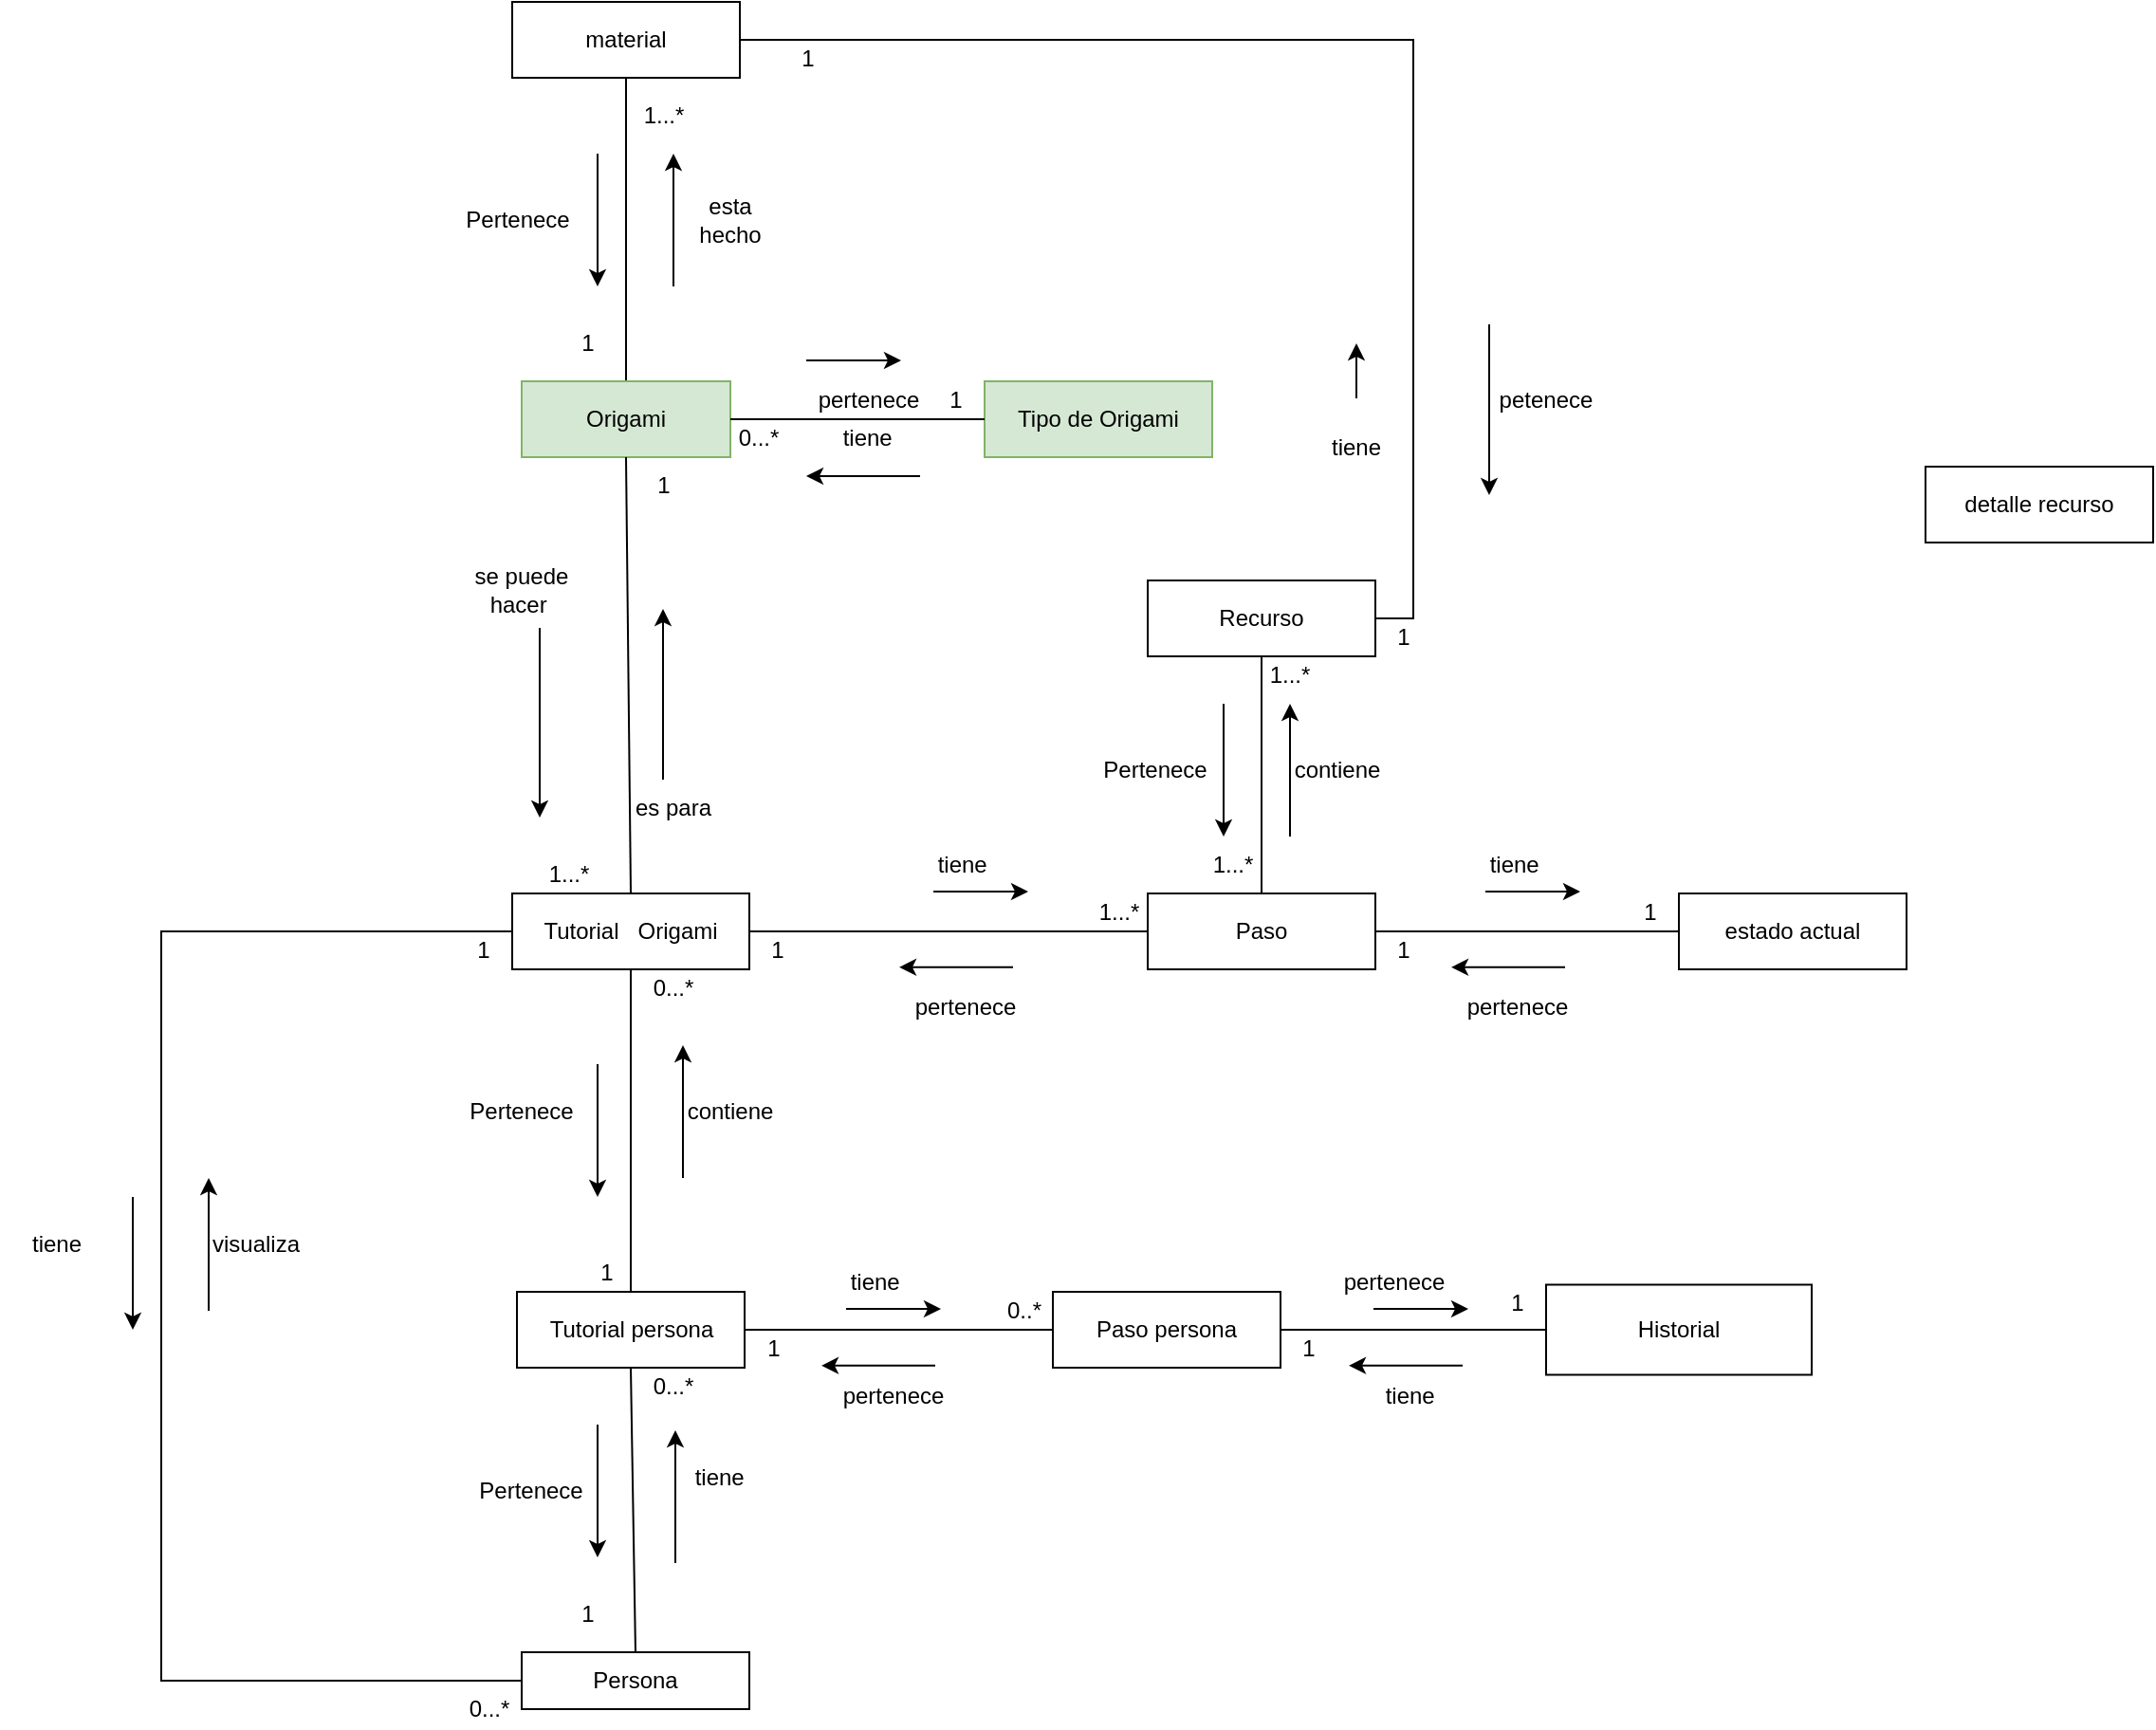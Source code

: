 <mxfile version="20.2.7" type="github">
  <diagram id="qQjOGNZVM2u2vZWcB5vZ" name="Página-1">
    <mxGraphModel dx="2211" dy="1874" grid="1" gridSize="10" guides="1" tooltips="1" connect="1" arrows="1" fold="1" page="1" pageScale="1" pageWidth="827" pageHeight="1169" math="0" shadow="0">
      <root>
        <mxCell id="0" />
        <mxCell id="1" parent="0" />
        <mxCell id="uiCKqk8TsC3t00TrTfl8-2" value="Tipo de Origami" style="rounded=0;whiteSpace=wrap;html=1;fillColor=#d5e8d4;strokeColor=#82b366;" parent="1" vertex="1">
          <mxGeometry x="424" y="40" width="120" height="40" as="geometry" />
        </mxCell>
        <mxCell id="HBWo0hRsCbB8HQdKFILf-37" style="edgeStyle=orthogonalEdgeStyle;rounded=0;orthogonalLoop=1;jettySize=auto;html=1;exitX=0.5;exitY=0;exitDx=0;exitDy=0;entryX=0.5;entryY=1;entryDx=0;entryDy=0;endArrow=none;endFill=0;" edge="1" parent="1" source="uiCKqk8TsC3t00TrTfl8-4" target="HBWo0hRsCbB8HQdKFILf-36">
          <mxGeometry relative="1" as="geometry" />
        </mxCell>
        <mxCell id="uiCKqk8TsC3t00TrTfl8-4" value="Origami" style="rounded=0;whiteSpace=wrap;html=1;fillColor=#d5e8d4;strokeColor=#82b366;" parent="1" vertex="1">
          <mxGeometry x="180" y="40" width="110" height="40" as="geometry" />
        </mxCell>
        <mxCell id="uiCKqk8TsC3t00TrTfl8-8" value="Historial" style="rounded=0;whiteSpace=wrap;html=1;" parent="1" vertex="1">
          <mxGeometry x="720" y="516.25" width="140" height="47.5" as="geometry" />
        </mxCell>
        <mxCell id="uiCKqk8TsC3t00TrTfl8-10" value="" style="endArrow=none;html=1;rounded=0;entryX=0;entryY=0.5;entryDx=0;entryDy=0;exitX=1;exitY=0.5;exitDx=0;exitDy=0;" parent="1" source="uiCKqk8TsC3t00TrTfl8-4" target="uiCKqk8TsC3t00TrTfl8-2" edge="1">
          <mxGeometry width="50" height="50" relative="1" as="geometry">
            <mxPoint x="300" y="210" as="sourcePoint" />
            <mxPoint x="350" y="160" as="targetPoint" />
          </mxGeometry>
        </mxCell>
        <mxCell id="HBWo0hRsCbB8HQdKFILf-24" style="edgeStyle=orthogonalEdgeStyle;rounded=0;orthogonalLoop=1;jettySize=auto;html=1;exitX=0;exitY=0.5;exitDx=0;exitDy=0;entryX=0;entryY=0.5;entryDx=0;entryDy=0;endArrow=none;endFill=0;" edge="1" parent="1" source="uiCKqk8TsC3t00TrTfl8-11" target="uiCKqk8TsC3t00TrTfl8-16">
          <mxGeometry relative="1" as="geometry">
            <Array as="points">
              <mxPoint x="-10" y="725" />
              <mxPoint x="-10" y="330" />
            </Array>
          </mxGeometry>
        </mxCell>
        <mxCell id="uiCKqk8TsC3t00TrTfl8-11" value="Persona" style="rounded=0;whiteSpace=wrap;html=1;" parent="1" vertex="1">
          <mxGeometry x="180" y="710" width="120" height="30" as="geometry" />
        </mxCell>
        <mxCell id="uiCKqk8TsC3t00TrTfl8-13" value="" style="endArrow=none;html=1;rounded=0;exitX=0.5;exitY=1;exitDx=0;exitDy=0;entryX=0.5;entryY=0;entryDx=0;entryDy=0;" parent="1" source="uiCKqk8TsC3t00TrTfl8-4" target="uiCKqk8TsC3t00TrTfl8-16" edge="1">
          <mxGeometry width="50" height="50" relative="1" as="geometry">
            <mxPoint x="580" y="210" as="sourcePoint" />
            <mxPoint x="230" y="180" as="targetPoint" />
          </mxGeometry>
        </mxCell>
        <mxCell id="HBWo0hRsCbB8HQdKFILf-8" style="edgeStyle=orthogonalEdgeStyle;rounded=0;orthogonalLoop=1;jettySize=auto;html=1;endArrow=none;endFill=0;" edge="1" parent="1" source="uiCKqk8TsC3t00TrTfl8-16" target="HBWo0hRsCbB8HQdKFILf-2">
          <mxGeometry relative="1" as="geometry">
            <mxPoint x="350" y="330" as="targetPoint" />
          </mxGeometry>
        </mxCell>
        <mxCell id="uiCKqk8TsC3t00TrTfl8-16" value="Tutorial&amp;nbsp; &amp;nbsp;Origami" style="rounded=0;whiteSpace=wrap;html=1;" parent="1" vertex="1">
          <mxGeometry x="175" y="310" width="125" height="40" as="geometry" />
        </mxCell>
        <mxCell id="uiCKqk8TsC3t00TrTfl8-18" value="" style="endArrow=none;html=1;rounded=0;entryX=0.5;entryY=1;entryDx=0;entryDy=0;exitX=0.5;exitY=0;exitDx=0;exitDy=0;" parent="1" source="uiCKqk8TsC3t00TrTfl8-11" target="HBWo0hRsCbB8HQdKFILf-3" edge="1">
          <mxGeometry width="50" height="50" relative="1" as="geometry">
            <mxPoint x="290" y="290" as="sourcePoint" />
            <mxPoint x="340" y="230" as="targetPoint" />
          </mxGeometry>
        </mxCell>
        <mxCell id="uiCKqk8TsC3t00TrTfl8-19" value="" style="endArrow=classic;html=1;rounded=0;" parent="1" edge="1">
          <mxGeometry width="50" height="50" relative="1" as="geometry">
            <mxPoint x="330" y="29" as="sourcePoint" />
            <mxPoint x="380" y="29" as="targetPoint" />
          </mxGeometry>
        </mxCell>
        <mxCell id="uiCKqk8TsC3t00TrTfl8-20" value="" style="endArrow=classic;html=1;rounded=0;" parent="1" edge="1">
          <mxGeometry width="50" height="50" relative="1" as="geometry">
            <mxPoint x="390" y="90" as="sourcePoint" />
            <mxPoint x="330" y="90" as="targetPoint" />
          </mxGeometry>
        </mxCell>
        <mxCell id="uiCKqk8TsC3t00TrTfl8-21" value="" style="endArrow=classic;html=1;rounded=0;" parent="1" edge="1">
          <mxGeometry width="50" height="50" relative="1" as="geometry">
            <mxPoint x="254.5" y="250" as="sourcePoint" />
            <mxPoint x="254.5" y="160" as="targetPoint" />
          </mxGeometry>
        </mxCell>
        <mxCell id="uiCKqk8TsC3t00TrTfl8-24" value="tiene&amp;nbsp;" style="text;html=1;strokeColor=none;fillColor=none;align=center;verticalAlign=middle;whiteSpace=wrap;rounded=0;" parent="1" vertex="1">
          <mxGeometry x="334" y="55" width="60" height="30" as="geometry" />
        </mxCell>
        <mxCell id="uiCKqk8TsC3t00TrTfl8-26" value="0...*" style="text;html=1;strokeColor=none;fillColor=none;align=center;verticalAlign=middle;whiteSpace=wrap;rounded=0;" parent="1" vertex="1">
          <mxGeometry x="290" y="60" width="30" height="20" as="geometry" />
        </mxCell>
        <mxCell id="uiCKqk8TsC3t00TrTfl8-29" value="" style="endArrow=classic;html=1;rounded=0;" parent="1" edge="1">
          <mxGeometry width="50" height="50" relative="1" as="geometry">
            <mxPoint x="189.5" y="170" as="sourcePoint" />
            <mxPoint x="189.5" y="270" as="targetPoint" />
          </mxGeometry>
        </mxCell>
        <mxCell id="uiCKqk8TsC3t00TrTfl8-32" value="pertenece" style="text;html=1;strokeColor=none;fillColor=none;align=center;verticalAlign=middle;whiteSpace=wrap;rounded=0;" parent="1" vertex="1">
          <mxGeometry x="333" y="40" width="60" height="20" as="geometry" />
        </mxCell>
        <mxCell id="uiCKqk8TsC3t00TrTfl8-34" value="1" style="text;html=1;strokeColor=none;fillColor=none;align=center;verticalAlign=middle;whiteSpace=wrap;rounded=0;" parent="1" vertex="1">
          <mxGeometry x="394" y="40" width="30" height="20" as="geometry" />
        </mxCell>
        <mxCell id="uiCKqk8TsC3t00TrTfl8-35" value="es para" style="text;html=1;strokeColor=none;fillColor=none;align=center;verticalAlign=middle;whiteSpace=wrap;rounded=0;" parent="1" vertex="1">
          <mxGeometry x="230" y="250" width="60" height="30" as="geometry" />
        </mxCell>
        <mxCell id="uiCKqk8TsC3t00TrTfl8-39" value="1...*" style="text;html=1;strokeColor=none;fillColor=none;align=center;verticalAlign=middle;whiteSpace=wrap;rounded=0;" parent="1" vertex="1">
          <mxGeometry x="190" y="290" width="30" height="20" as="geometry" />
        </mxCell>
        <mxCell id="uiCKqk8TsC3t00TrTfl8-43" value="se puede hacer&amp;nbsp;" style="text;html=1;strokeColor=none;fillColor=none;align=center;verticalAlign=middle;whiteSpace=wrap;rounded=0;" parent="1" vertex="1">
          <mxGeometry x="150" y="140" width="60" height="20" as="geometry" />
        </mxCell>
        <mxCell id="uiCKqk8TsC3t00TrTfl8-44" value="1" style="text;html=1;strokeColor=none;fillColor=none;align=center;verticalAlign=middle;whiteSpace=wrap;rounded=0;" parent="1" vertex="1">
          <mxGeometry x="240" y="85" width="30" height="20" as="geometry" />
        </mxCell>
        <mxCell id="9ug6N_WHyPK3IRtUSMED-4" value="" style="endArrow=none;html=1;rounded=0;exitX=1;exitY=0.5;exitDx=0;exitDy=0;entryX=0;entryY=0.5;entryDx=0;entryDy=0;" parent="1" source="HBWo0hRsCbB8HQdKFILf-22" target="uiCKqk8TsC3t00TrTfl8-8" edge="1">
          <mxGeometry width="50" height="50" relative="1" as="geometry">
            <mxPoint x="400" y="460" as="sourcePoint" />
            <mxPoint x="510" y="360" as="targetPoint" />
            <Array as="points" />
          </mxGeometry>
        </mxCell>
        <mxCell id="9ug6N_WHyPK3IRtUSMED-6" value="" style="endArrow=classic;html=1;rounded=0;" parent="1" edge="1">
          <mxGeometry width="50" height="50" relative="1" as="geometry">
            <mxPoint x="261" y="663" as="sourcePoint" />
            <mxPoint x="261" y="593" as="targetPoint" />
          </mxGeometry>
        </mxCell>
        <mxCell id="9ug6N_WHyPK3IRtUSMED-7" value="" style="endArrow=classic;html=1;rounded=0;" parent="1" edge="1">
          <mxGeometry width="50" height="50" relative="1" as="geometry">
            <mxPoint x="220" y="590" as="sourcePoint" />
            <mxPoint x="220" y="660" as="targetPoint" />
          </mxGeometry>
        </mxCell>
        <mxCell id="9ug6N_WHyPK3IRtUSMED-10" value="Pertenece" style="text;html=1;strokeColor=none;fillColor=none;align=center;verticalAlign=middle;whiteSpace=wrap;rounded=0;" parent="1" vertex="1">
          <mxGeometry x="155" y="610" width="60" height="30" as="geometry" />
        </mxCell>
        <mxCell id="9ug6N_WHyPK3IRtUSMED-11" value="tiene&amp;nbsp;" style="text;html=1;strokeColor=none;fillColor=none;align=center;verticalAlign=middle;whiteSpace=wrap;rounded=0;" parent="1" vertex="1">
          <mxGeometry x="256" y="603" width="60" height="30" as="geometry" />
        </mxCell>
        <mxCell id="D1ZlR4FxX_zHrMxvlO14-2" value="estado actual" style="rounded=0;whiteSpace=wrap;html=1;" parent="1" vertex="1">
          <mxGeometry x="790" y="310" width="120" height="40" as="geometry" />
        </mxCell>
        <mxCell id="D1ZlR4FxX_zHrMxvlO14-34" value="Recurso" style="rounded=0;whiteSpace=wrap;html=1;" parent="1" vertex="1">
          <mxGeometry x="510" y="145" width="120" height="40" as="geometry" />
        </mxCell>
        <mxCell id="HBWo0hRsCbB8HQdKFILf-9" style="edgeStyle=orthogonalEdgeStyle;rounded=0;orthogonalLoop=1;jettySize=auto;html=1;entryX=0;entryY=0.5;entryDx=0;entryDy=0;endArrow=none;endFill=0;" edge="1" parent="1" source="HBWo0hRsCbB8HQdKFILf-2" target="D1ZlR4FxX_zHrMxvlO14-2">
          <mxGeometry relative="1" as="geometry" />
        </mxCell>
        <mxCell id="HBWo0hRsCbB8HQdKFILf-10" style="edgeStyle=orthogonalEdgeStyle;rounded=0;orthogonalLoop=1;jettySize=auto;html=1;endArrow=none;endFill=0;" edge="1" parent="1" source="HBWo0hRsCbB8HQdKFILf-2" target="D1ZlR4FxX_zHrMxvlO14-34">
          <mxGeometry relative="1" as="geometry" />
        </mxCell>
        <mxCell id="HBWo0hRsCbB8HQdKFILf-2" value="Paso" style="rounded=0;whiteSpace=wrap;html=1;" vertex="1" parent="1">
          <mxGeometry x="510" y="310" width="120" height="40" as="geometry" />
        </mxCell>
        <mxCell id="HBWo0hRsCbB8HQdKFILf-11" style="edgeStyle=orthogonalEdgeStyle;rounded=0;orthogonalLoop=1;jettySize=auto;html=1;exitX=0.5;exitY=0;exitDx=0;exitDy=0;entryX=0.5;entryY=1;entryDx=0;entryDy=0;endArrow=none;endFill=0;" edge="1" parent="1" source="HBWo0hRsCbB8HQdKFILf-3" target="uiCKqk8TsC3t00TrTfl8-16">
          <mxGeometry relative="1" as="geometry" />
        </mxCell>
        <mxCell id="HBWo0hRsCbB8HQdKFILf-23" style="edgeStyle=orthogonalEdgeStyle;rounded=0;orthogonalLoop=1;jettySize=auto;html=1;exitX=1;exitY=0.5;exitDx=0;exitDy=0;entryX=0;entryY=0.5;entryDx=0;entryDy=0;endArrow=none;endFill=0;" edge="1" parent="1" source="HBWo0hRsCbB8HQdKFILf-3" target="HBWo0hRsCbB8HQdKFILf-22">
          <mxGeometry relative="1" as="geometry" />
        </mxCell>
        <mxCell id="HBWo0hRsCbB8HQdKFILf-3" value="Tutorial persona" style="rounded=0;whiteSpace=wrap;html=1;" vertex="1" parent="1">
          <mxGeometry x="177.5" y="520" width="120" height="40" as="geometry" />
        </mxCell>
        <mxCell id="HBWo0hRsCbB8HQdKFILf-13" value="1" style="text;html=1;strokeColor=none;fillColor=none;align=center;verticalAlign=middle;whiteSpace=wrap;rounded=0;" vertex="1" parent="1">
          <mxGeometry x="200" y="680" width="30" height="20" as="geometry" />
        </mxCell>
        <mxCell id="HBWo0hRsCbB8HQdKFILf-14" value="0...*" style="text;html=1;strokeColor=none;fillColor=none;align=center;verticalAlign=middle;whiteSpace=wrap;rounded=0;" vertex="1" parent="1">
          <mxGeometry x="245" y="560" width="30" height="20" as="geometry" />
        </mxCell>
        <mxCell id="HBWo0hRsCbB8HQdKFILf-16" value="" style="endArrow=classic;html=1;rounded=0;" edge="1" parent="1">
          <mxGeometry width="50" height="50" relative="1" as="geometry">
            <mxPoint x="265" y="460" as="sourcePoint" />
            <mxPoint x="265" y="390" as="targetPoint" />
          </mxGeometry>
        </mxCell>
        <mxCell id="HBWo0hRsCbB8HQdKFILf-17" value="contiene" style="text;html=1;strokeColor=none;fillColor=none;align=center;verticalAlign=middle;whiteSpace=wrap;rounded=0;" vertex="1" parent="1">
          <mxGeometry x="260" y="410" width="60" height="30" as="geometry" />
        </mxCell>
        <mxCell id="HBWo0hRsCbB8HQdKFILf-18" value="Pertenece" style="text;html=1;strokeColor=none;fillColor=none;align=center;verticalAlign=middle;whiteSpace=wrap;rounded=0;" vertex="1" parent="1">
          <mxGeometry x="150" y="410" width="60" height="30" as="geometry" />
        </mxCell>
        <mxCell id="HBWo0hRsCbB8HQdKFILf-19" value="" style="endArrow=classic;html=1;rounded=0;" edge="1" parent="1">
          <mxGeometry width="50" height="50" relative="1" as="geometry">
            <mxPoint x="220" y="400" as="sourcePoint" />
            <mxPoint x="220" y="470" as="targetPoint" />
          </mxGeometry>
        </mxCell>
        <mxCell id="HBWo0hRsCbB8HQdKFILf-21" value="0...*" style="text;html=1;strokeColor=none;fillColor=none;align=center;verticalAlign=middle;whiteSpace=wrap;rounded=0;" vertex="1" parent="1">
          <mxGeometry x="245" y="350" width="30" height="20" as="geometry" />
        </mxCell>
        <mxCell id="HBWo0hRsCbB8HQdKFILf-22" value="Paso persona" style="rounded=0;whiteSpace=wrap;html=1;" vertex="1" parent="1">
          <mxGeometry x="460" y="520" width="120" height="40" as="geometry" />
        </mxCell>
        <mxCell id="HBWo0hRsCbB8HQdKFILf-25" value="tiene" style="text;html=1;strokeColor=none;fillColor=none;align=center;verticalAlign=middle;whiteSpace=wrap;rounded=0;" vertex="1" parent="1">
          <mxGeometry x="-95" y="480" width="60" height="30" as="geometry" />
        </mxCell>
        <mxCell id="HBWo0hRsCbB8HQdKFILf-26" value="" style="endArrow=classic;html=1;rounded=0;" edge="1" parent="1">
          <mxGeometry width="50" height="50" relative="1" as="geometry">
            <mxPoint x="-25" y="470" as="sourcePoint" />
            <mxPoint x="-25" y="540" as="targetPoint" />
          </mxGeometry>
        </mxCell>
        <mxCell id="HBWo0hRsCbB8HQdKFILf-27" value="" style="endArrow=classic;html=1;rounded=0;" edge="1" parent="1">
          <mxGeometry width="50" height="50" relative="1" as="geometry">
            <mxPoint x="15" y="530" as="sourcePoint" />
            <mxPoint x="15" y="460" as="targetPoint" />
          </mxGeometry>
        </mxCell>
        <mxCell id="HBWo0hRsCbB8HQdKFILf-28" value="visualiza" style="text;html=1;strokeColor=none;fillColor=none;align=center;verticalAlign=middle;whiteSpace=wrap;rounded=0;" vertex="1" parent="1">
          <mxGeometry x="10" y="480" width="60" height="30" as="geometry" />
        </mxCell>
        <mxCell id="HBWo0hRsCbB8HQdKFILf-29" value="0...*" style="text;html=1;strokeColor=none;fillColor=none;align=center;verticalAlign=middle;whiteSpace=wrap;rounded=0;" vertex="1" parent="1">
          <mxGeometry x="147.5" y="730" width="30" height="20" as="geometry" />
        </mxCell>
        <mxCell id="HBWo0hRsCbB8HQdKFILf-30" value="1" style="text;html=1;strokeColor=none;fillColor=none;align=center;verticalAlign=middle;whiteSpace=wrap;rounded=0;" vertex="1" parent="1">
          <mxGeometry x="145" y="330" width="30" height="20" as="geometry" />
        </mxCell>
        <mxCell id="HBWo0hRsCbB8HQdKFILf-43" style="edgeStyle=orthogonalEdgeStyle;rounded=0;orthogonalLoop=1;jettySize=auto;html=1;exitX=1;exitY=0.5;exitDx=0;exitDy=0;entryX=1;entryY=0.5;entryDx=0;entryDy=0;endArrow=none;endFill=0;" edge="1" parent="1" source="HBWo0hRsCbB8HQdKFILf-36" target="D1ZlR4FxX_zHrMxvlO14-34">
          <mxGeometry relative="1" as="geometry" />
        </mxCell>
        <mxCell id="HBWo0hRsCbB8HQdKFILf-36" value="material" style="rounded=0;whiteSpace=wrap;html=1;" vertex="1" parent="1">
          <mxGeometry x="175" y="-160" width="120" height="40" as="geometry" />
        </mxCell>
        <mxCell id="HBWo0hRsCbB8HQdKFILf-39" value="" style="endArrow=classic;html=1;rounded=0;" edge="1" parent="1">
          <mxGeometry width="50" height="50" relative="1" as="geometry">
            <mxPoint x="260" y="-10" as="sourcePoint" />
            <mxPoint x="260" y="-80" as="targetPoint" />
          </mxGeometry>
        </mxCell>
        <mxCell id="HBWo0hRsCbB8HQdKFILf-40" value="esta hecho" style="text;html=1;strokeColor=none;fillColor=none;align=center;verticalAlign=middle;whiteSpace=wrap;rounded=0;" vertex="1" parent="1">
          <mxGeometry x="260" y="-60" width="60" height="30" as="geometry" />
        </mxCell>
        <mxCell id="HBWo0hRsCbB8HQdKFILf-41" value="Pertenece" style="text;html=1;strokeColor=none;fillColor=none;align=center;verticalAlign=middle;whiteSpace=wrap;rounded=0;" vertex="1" parent="1">
          <mxGeometry x="147.5" y="-60" width="60" height="30" as="geometry" />
        </mxCell>
        <mxCell id="HBWo0hRsCbB8HQdKFILf-42" value="" style="endArrow=classic;html=1;rounded=0;" edge="1" parent="1">
          <mxGeometry width="50" height="50" relative="1" as="geometry">
            <mxPoint x="220" y="-80" as="sourcePoint" />
            <mxPoint x="220" y="-10" as="targetPoint" />
          </mxGeometry>
        </mxCell>
        <mxCell id="HBWo0hRsCbB8HQdKFILf-44" value="1...*" style="text;html=1;strokeColor=none;fillColor=none;align=center;verticalAlign=middle;whiteSpace=wrap;rounded=0;" vertex="1" parent="1">
          <mxGeometry x="240" y="-110" width="30" height="20" as="geometry" />
        </mxCell>
        <mxCell id="HBWo0hRsCbB8HQdKFILf-45" value="1" style="text;html=1;strokeColor=none;fillColor=none;align=center;verticalAlign=middle;whiteSpace=wrap;rounded=0;" vertex="1" parent="1">
          <mxGeometry x="200" y="10" width="30" height="20" as="geometry" />
        </mxCell>
        <mxCell id="HBWo0hRsCbB8HQdKFILf-46" value="" style="endArrow=classic;html=1;rounded=0;" edge="1" parent="1">
          <mxGeometry width="50" height="50" relative="1" as="geometry">
            <mxPoint x="620" y="49" as="sourcePoint" />
            <mxPoint x="620" y="20" as="targetPoint" />
          </mxGeometry>
        </mxCell>
        <mxCell id="HBWo0hRsCbB8HQdKFILf-47" value="" style="endArrow=classic;html=1;rounded=0;" edge="1" parent="1">
          <mxGeometry width="50" height="50" relative="1" as="geometry">
            <mxPoint x="690" y="10" as="sourcePoint" />
            <mxPoint x="690" y="100" as="targetPoint" />
          </mxGeometry>
        </mxCell>
        <mxCell id="HBWo0hRsCbB8HQdKFILf-48" value="petenece" style="text;html=1;strokeColor=none;fillColor=none;align=center;verticalAlign=middle;whiteSpace=wrap;rounded=0;" vertex="1" parent="1">
          <mxGeometry x="690" y="35" width="60" height="30" as="geometry" />
        </mxCell>
        <mxCell id="HBWo0hRsCbB8HQdKFILf-49" value="tiene" style="text;html=1;strokeColor=none;fillColor=none;align=center;verticalAlign=middle;whiteSpace=wrap;rounded=0;" vertex="1" parent="1">
          <mxGeometry x="590" y="65" width="60" height="20" as="geometry" />
        </mxCell>
        <mxCell id="HBWo0hRsCbB8HQdKFILf-54" value="1" style="text;html=1;strokeColor=none;fillColor=none;align=center;verticalAlign=middle;whiteSpace=wrap;rounded=0;" vertex="1" parent="1">
          <mxGeometry x="630" y="165" width="30" height="20" as="geometry" />
        </mxCell>
        <mxCell id="HBWo0hRsCbB8HQdKFILf-60" value="1" style="text;html=1;strokeColor=none;fillColor=none;align=center;verticalAlign=middle;whiteSpace=wrap;rounded=0;" vertex="1" parent="1">
          <mxGeometry x="316" y="-140" width="30" height="20" as="geometry" />
        </mxCell>
        <mxCell id="HBWo0hRsCbB8HQdKFILf-62" value="detalle recurso" style="rounded=0;whiteSpace=wrap;html=1;" vertex="1" parent="1">
          <mxGeometry x="920" y="85" width="120" height="40" as="geometry" />
        </mxCell>
        <mxCell id="HBWo0hRsCbB8HQdKFILf-63" value="" style="endArrow=classic;html=1;rounded=0;" edge="1" parent="1">
          <mxGeometry width="50" height="50" relative="1" as="geometry">
            <mxPoint x="397" y="309" as="sourcePoint" />
            <mxPoint x="447" y="309" as="targetPoint" />
          </mxGeometry>
        </mxCell>
        <mxCell id="HBWo0hRsCbB8HQdKFILf-64" value="" style="endArrow=classic;html=1;rounded=0;" edge="1" parent="1">
          <mxGeometry width="50" height="50" relative="1" as="geometry">
            <mxPoint x="439" y="348.89" as="sourcePoint" />
            <mxPoint x="379" y="348.89" as="targetPoint" />
          </mxGeometry>
        </mxCell>
        <mxCell id="HBWo0hRsCbB8HQdKFILf-65" value="tiene&amp;nbsp;" style="text;html=1;strokeColor=none;fillColor=none;align=center;verticalAlign=middle;whiteSpace=wrap;rounded=0;" vertex="1" parent="1">
          <mxGeometry x="384" y="280" width="60" height="30" as="geometry" />
        </mxCell>
        <mxCell id="HBWo0hRsCbB8HQdKFILf-66" value="pertenece" style="text;html=1;strokeColor=none;fillColor=none;align=center;verticalAlign=middle;whiteSpace=wrap;rounded=0;" vertex="1" parent="1">
          <mxGeometry x="384" y="360" width="60" height="20" as="geometry" />
        </mxCell>
        <mxCell id="HBWo0hRsCbB8HQdKFILf-67" value="" style="endArrow=classic;html=1;rounded=0;" edge="1" parent="1">
          <mxGeometry width="50" height="50" relative="1" as="geometry">
            <mxPoint x="688" y="309" as="sourcePoint" />
            <mxPoint x="738" y="309" as="targetPoint" />
          </mxGeometry>
        </mxCell>
        <mxCell id="HBWo0hRsCbB8HQdKFILf-68" value="" style="endArrow=classic;html=1;rounded=0;" edge="1" parent="1">
          <mxGeometry width="50" height="50" relative="1" as="geometry">
            <mxPoint x="730" y="348.89" as="sourcePoint" />
            <mxPoint x="670" y="348.89" as="targetPoint" />
          </mxGeometry>
        </mxCell>
        <mxCell id="HBWo0hRsCbB8HQdKFILf-69" value="tiene&amp;nbsp;" style="text;html=1;strokeColor=none;fillColor=none;align=center;verticalAlign=middle;whiteSpace=wrap;rounded=0;" vertex="1" parent="1">
          <mxGeometry x="675" y="280" width="60" height="30" as="geometry" />
        </mxCell>
        <mxCell id="HBWo0hRsCbB8HQdKFILf-70" value="pertenece" style="text;html=1;strokeColor=none;fillColor=none;align=center;verticalAlign=middle;whiteSpace=wrap;rounded=0;" vertex="1" parent="1">
          <mxGeometry x="675" y="360" width="60" height="20" as="geometry" />
        </mxCell>
        <mxCell id="HBWo0hRsCbB8HQdKFILf-71" value="1" style="text;html=1;strokeColor=none;fillColor=none;align=center;verticalAlign=middle;whiteSpace=wrap;rounded=0;" vertex="1" parent="1">
          <mxGeometry x="760" y="310" width="30" height="20" as="geometry" />
        </mxCell>
        <mxCell id="HBWo0hRsCbB8HQdKFILf-72" value="1...*" style="text;html=1;strokeColor=none;fillColor=none;align=center;verticalAlign=middle;whiteSpace=wrap;rounded=0;" vertex="1" parent="1">
          <mxGeometry x="480" y="310" width="30" height="20" as="geometry" />
        </mxCell>
        <mxCell id="HBWo0hRsCbB8HQdKFILf-73" value="1" style="text;html=1;strokeColor=none;fillColor=none;align=center;verticalAlign=middle;whiteSpace=wrap;rounded=0;" vertex="1" parent="1">
          <mxGeometry x="630" y="330" width="30" height="20" as="geometry" />
        </mxCell>
        <mxCell id="HBWo0hRsCbB8HQdKFILf-74" value="1" style="text;html=1;strokeColor=none;fillColor=none;align=center;verticalAlign=middle;whiteSpace=wrap;rounded=0;" vertex="1" parent="1">
          <mxGeometry x="300" y="330" width="30" height="20" as="geometry" />
        </mxCell>
        <mxCell id="HBWo0hRsCbB8HQdKFILf-75" value="" style="endArrow=classic;html=1;rounded=0;" edge="1" parent="1">
          <mxGeometry width="50" height="50" relative="1" as="geometry">
            <mxPoint x="585" y="280" as="sourcePoint" />
            <mxPoint x="585" y="210" as="targetPoint" />
          </mxGeometry>
        </mxCell>
        <mxCell id="HBWo0hRsCbB8HQdKFILf-76" value="contiene" style="text;html=1;strokeColor=none;fillColor=none;align=center;verticalAlign=middle;whiteSpace=wrap;rounded=0;" vertex="1" parent="1">
          <mxGeometry x="580" y="230" width="60" height="30" as="geometry" />
        </mxCell>
        <mxCell id="HBWo0hRsCbB8HQdKFILf-77" value="Pertenece" style="text;html=1;strokeColor=none;fillColor=none;align=center;verticalAlign=middle;whiteSpace=wrap;rounded=0;" vertex="1" parent="1">
          <mxGeometry x="484" y="230" width="60" height="30" as="geometry" />
        </mxCell>
        <mxCell id="HBWo0hRsCbB8HQdKFILf-78" value="" style="endArrow=classic;html=1;rounded=0;" edge="1" parent="1">
          <mxGeometry width="50" height="50" relative="1" as="geometry">
            <mxPoint x="550" y="210" as="sourcePoint" />
            <mxPoint x="550" y="280" as="targetPoint" />
          </mxGeometry>
        </mxCell>
        <mxCell id="HBWo0hRsCbB8HQdKFILf-79" value="1...*" style="text;html=1;strokeColor=none;fillColor=none;align=center;verticalAlign=middle;whiteSpace=wrap;rounded=0;" vertex="1" parent="1">
          <mxGeometry x="570" y="185" width="30" height="20" as="geometry" />
        </mxCell>
        <mxCell id="HBWo0hRsCbB8HQdKFILf-80" value="1...*" style="text;html=1;strokeColor=none;fillColor=none;align=center;verticalAlign=middle;whiteSpace=wrap;rounded=0;" vertex="1" parent="1">
          <mxGeometry x="540" y="285" width="30" height="20" as="geometry" />
        </mxCell>
        <mxCell id="HBWo0hRsCbB8HQdKFILf-81" value="1" style="text;html=1;strokeColor=none;fillColor=none;align=center;verticalAlign=middle;whiteSpace=wrap;rounded=0;" vertex="1" parent="1">
          <mxGeometry x="210" y="500" width="30" height="20" as="geometry" />
        </mxCell>
        <mxCell id="HBWo0hRsCbB8HQdKFILf-82" value="" style="endArrow=classic;html=1;rounded=0;" edge="1" parent="1">
          <mxGeometry width="50" height="50" relative="1" as="geometry">
            <mxPoint x="351" y="529" as="sourcePoint" />
            <mxPoint x="401" y="529" as="targetPoint" />
          </mxGeometry>
        </mxCell>
        <mxCell id="HBWo0hRsCbB8HQdKFILf-83" value="" style="endArrow=classic;html=1;rounded=0;" edge="1" parent="1">
          <mxGeometry width="50" height="50" relative="1" as="geometry">
            <mxPoint x="398" y="558.89" as="sourcePoint" />
            <mxPoint x="338" y="558.89" as="targetPoint" />
          </mxGeometry>
        </mxCell>
        <mxCell id="HBWo0hRsCbB8HQdKFILf-84" value="tiene&amp;nbsp;" style="text;html=1;strokeColor=none;fillColor=none;align=center;verticalAlign=middle;whiteSpace=wrap;rounded=0;" vertex="1" parent="1">
          <mxGeometry x="338" y="500" width="60" height="30" as="geometry" />
        </mxCell>
        <mxCell id="HBWo0hRsCbB8HQdKFILf-85" value="pertenece" style="text;html=1;strokeColor=none;fillColor=none;align=center;verticalAlign=middle;whiteSpace=wrap;rounded=0;" vertex="1" parent="1">
          <mxGeometry x="346" y="565" width="60" height="20" as="geometry" />
        </mxCell>
        <mxCell id="HBWo0hRsCbB8HQdKFILf-86" value="" style="endArrow=classic;html=1;rounded=0;" edge="1" parent="1">
          <mxGeometry width="50" height="50" relative="1" as="geometry">
            <mxPoint x="629" y="529" as="sourcePoint" />
            <mxPoint x="679" y="529" as="targetPoint" />
          </mxGeometry>
        </mxCell>
        <mxCell id="HBWo0hRsCbB8HQdKFILf-87" value="" style="endArrow=classic;html=1;rounded=0;" edge="1" parent="1">
          <mxGeometry width="50" height="50" relative="1" as="geometry">
            <mxPoint x="676" y="558.89" as="sourcePoint" />
            <mxPoint x="616" y="558.89" as="targetPoint" />
          </mxGeometry>
        </mxCell>
        <mxCell id="HBWo0hRsCbB8HQdKFILf-88" value="tiene&amp;nbsp;" style="text;html=1;strokeColor=none;fillColor=none;align=center;verticalAlign=middle;whiteSpace=wrap;rounded=0;" vertex="1" parent="1">
          <mxGeometry x="620" y="560" width="60" height="30" as="geometry" />
        </mxCell>
        <mxCell id="HBWo0hRsCbB8HQdKFILf-89" value="pertenece" style="text;html=1;strokeColor=none;fillColor=none;align=center;verticalAlign=middle;whiteSpace=wrap;rounded=0;" vertex="1" parent="1">
          <mxGeometry x="610" y="505" width="60" height="20" as="geometry" />
        </mxCell>
        <mxCell id="HBWo0hRsCbB8HQdKFILf-90" value="0..*" style="text;html=1;strokeColor=none;fillColor=none;align=center;verticalAlign=middle;whiteSpace=wrap;rounded=0;" vertex="1" parent="1">
          <mxGeometry x="430" y="520" width="30" height="20" as="geometry" />
        </mxCell>
        <mxCell id="HBWo0hRsCbB8HQdKFILf-92" value="1" style="text;html=1;strokeColor=none;fillColor=none;align=center;verticalAlign=middle;whiteSpace=wrap;rounded=0;" vertex="1" parent="1">
          <mxGeometry x="297.5" y="540" width="30" height="20" as="geometry" />
        </mxCell>
        <mxCell id="HBWo0hRsCbB8HQdKFILf-93" value="1" style="text;html=1;strokeColor=none;fillColor=none;align=center;verticalAlign=middle;whiteSpace=wrap;rounded=0;" vertex="1" parent="1">
          <mxGeometry x="690" y="516.25" width="30" height="20" as="geometry" />
        </mxCell>
        <mxCell id="HBWo0hRsCbB8HQdKFILf-94" value="1" style="text;html=1;strokeColor=none;fillColor=none;align=center;verticalAlign=middle;whiteSpace=wrap;rounded=0;" vertex="1" parent="1">
          <mxGeometry x="580" y="540" width="30" height="20" as="geometry" />
        </mxCell>
      </root>
    </mxGraphModel>
  </diagram>
</mxfile>
